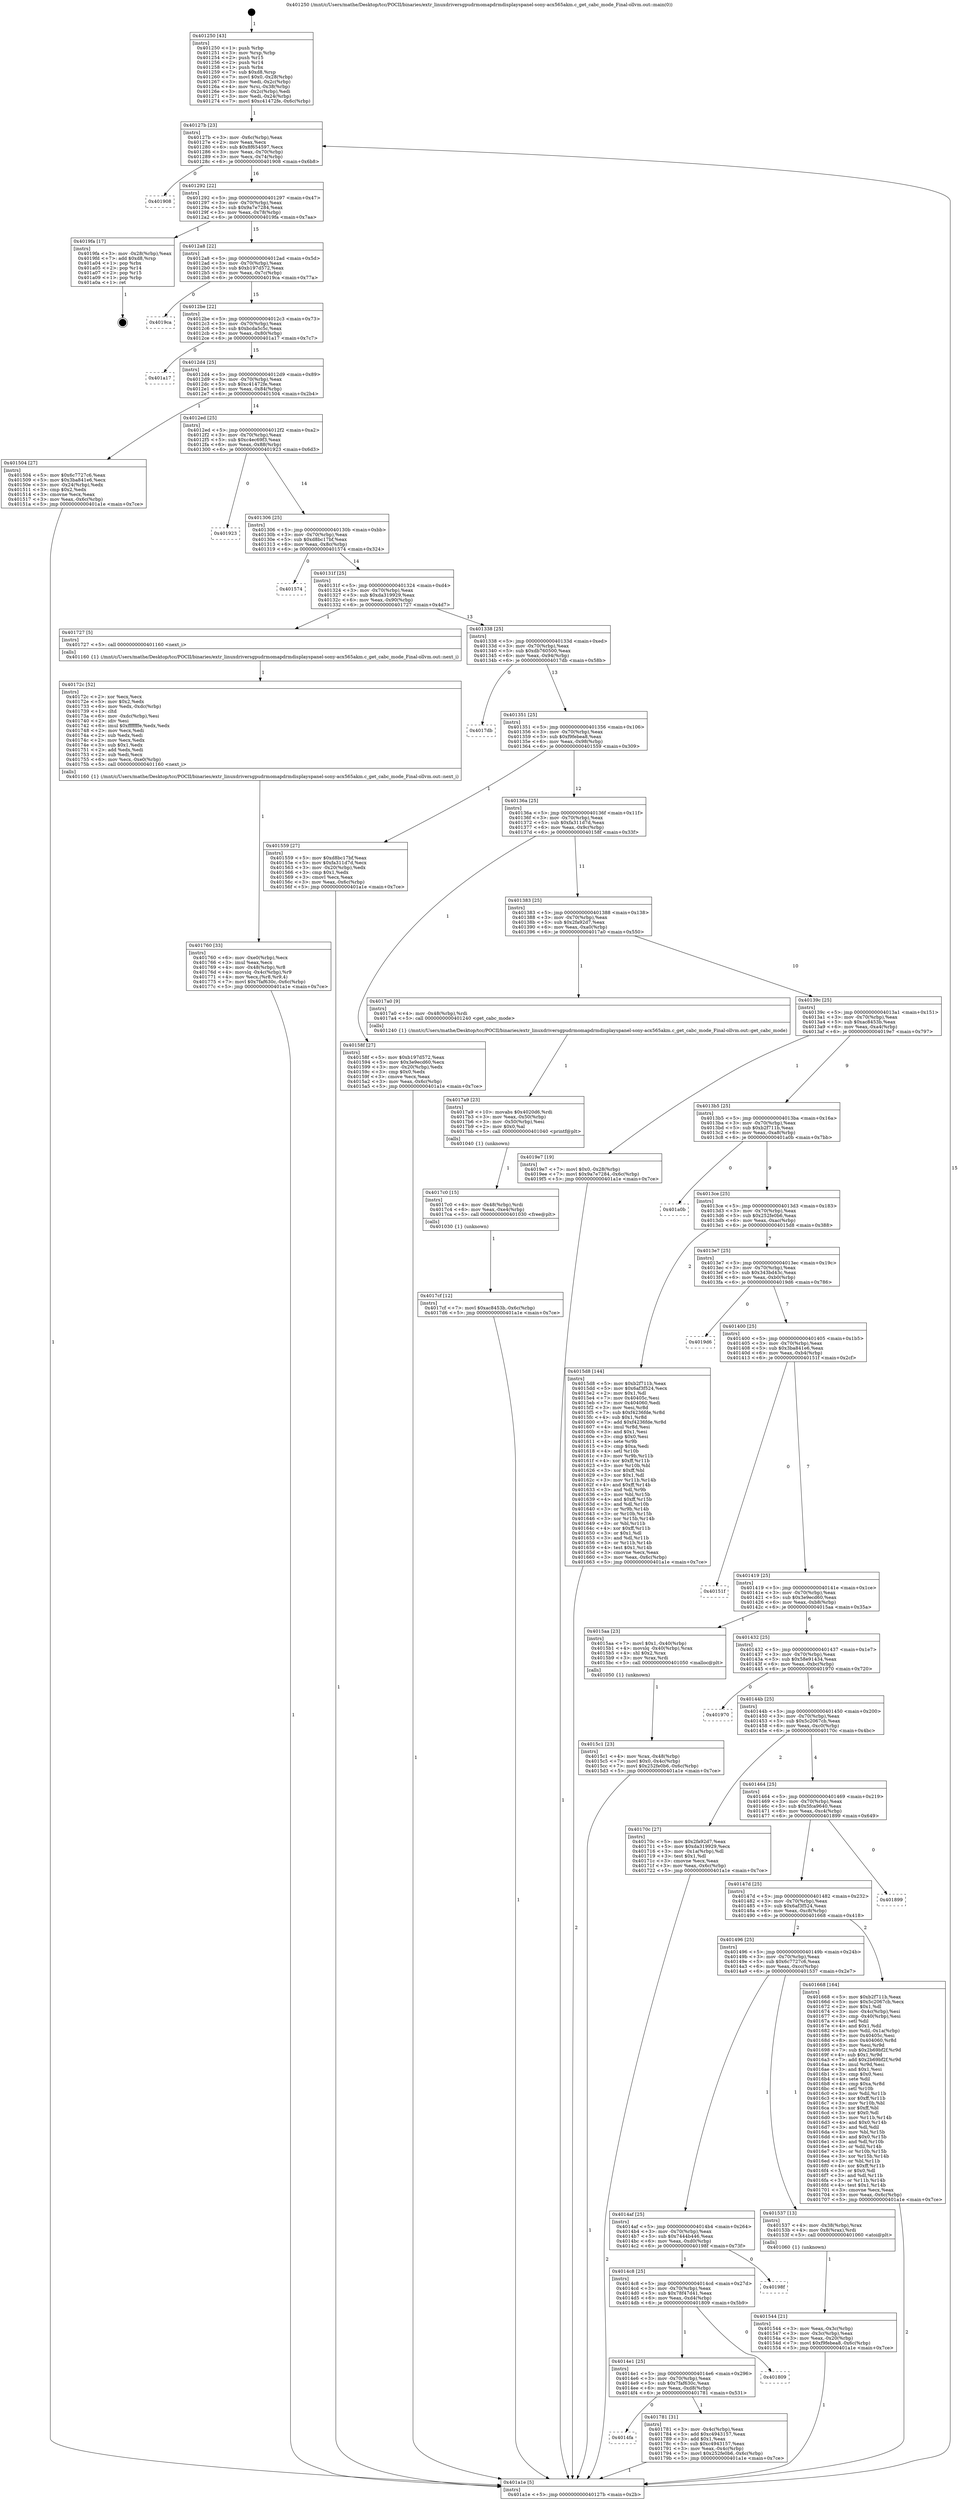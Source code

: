 digraph "0x401250" {
  label = "0x401250 (/mnt/c/Users/mathe/Desktop/tcc/POCII/binaries/extr_linuxdriversgpudrmomapdrmdisplayspanel-sony-acx565akm.c_get_cabc_mode_Final-ollvm.out::main(0))"
  labelloc = "t"
  node[shape=record]

  Entry [label="",width=0.3,height=0.3,shape=circle,fillcolor=black,style=filled]
  "0x40127b" [label="{
     0x40127b [23]\l
     | [instrs]\l
     &nbsp;&nbsp;0x40127b \<+3\>: mov -0x6c(%rbp),%eax\l
     &nbsp;&nbsp;0x40127e \<+2\>: mov %eax,%ecx\l
     &nbsp;&nbsp;0x401280 \<+6\>: sub $0x8f654597,%ecx\l
     &nbsp;&nbsp;0x401286 \<+3\>: mov %eax,-0x70(%rbp)\l
     &nbsp;&nbsp;0x401289 \<+3\>: mov %ecx,-0x74(%rbp)\l
     &nbsp;&nbsp;0x40128c \<+6\>: je 0000000000401908 \<main+0x6b8\>\l
  }"]
  "0x401908" [label="{
     0x401908\l
  }", style=dashed]
  "0x401292" [label="{
     0x401292 [22]\l
     | [instrs]\l
     &nbsp;&nbsp;0x401292 \<+5\>: jmp 0000000000401297 \<main+0x47\>\l
     &nbsp;&nbsp;0x401297 \<+3\>: mov -0x70(%rbp),%eax\l
     &nbsp;&nbsp;0x40129a \<+5\>: sub $0x9a7e7284,%eax\l
     &nbsp;&nbsp;0x40129f \<+3\>: mov %eax,-0x78(%rbp)\l
     &nbsp;&nbsp;0x4012a2 \<+6\>: je 00000000004019fa \<main+0x7aa\>\l
  }"]
  Exit [label="",width=0.3,height=0.3,shape=circle,fillcolor=black,style=filled,peripheries=2]
  "0x4019fa" [label="{
     0x4019fa [17]\l
     | [instrs]\l
     &nbsp;&nbsp;0x4019fa \<+3\>: mov -0x28(%rbp),%eax\l
     &nbsp;&nbsp;0x4019fd \<+7\>: add $0xd8,%rsp\l
     &nbsp;&nbsp;0x401a04 \<+1\>: pop %rbx\l
     &nbsp;&nbsp;0x401a05 \<+2\>: pop %r14\l
     &nbsp;&nbsp;0x401a07 \<+2\>: pop %r15\l
     &nbsp;&nbsp;0x401a09 \<+1\>: pop %rbp\l
     &nbsp;&nbsp;0x401a0a \<+1\>: ret\l
  }"]
  "0x4012a8" [label="{
     0x4012a8 [22]\l
     | [instrs]\l
     &nbsp;&nbsp;0x4012a8 \<+5\>: jmp 00000000004012ad \<main+0x5d\>\l
     &nbsp;&nbsp;0x4012ad \<+3\>: mov -0x70(%rbp),%eax\l
     &nbsp;&nbsp;0x4012b0 \<+5\>: sub $0xb197d572,%eax\l
     &nbsp;&nbsp;0x4012b5 \<+3\>: mov %eax,-0x7c(%rbp)\l
     &nbsp;&nbsp;0x4012b8 \<+6\>: je 00000000004019ca \<main+0x77a\>\l
  }"]
  "0x4017cf" [label="{
     0x4017cf [12]\l
     | [instrs]\l
     &nbsp;&nbsp;0x4017cf \<+7\>: movl $0xac8453b,-0x6c(%rbp)\l
     &nbsp;&nbsp;0x4017d6 \<+5\>: jmp 0000000000401a1e \<main+0x7ce\>\l
  }"]
  "0x4019ca" [label="{
     0x4019ca\l
  }", style=dashed]
  "0x4012be" [label="{
     0x4012be [22]\l
     | [instrs]\l
     &nbsp;&nbsp;0x4012be \<+5\>: jmp 00000000004012c3 \<main+0x73\>\l
     &nbsp;&nbsp;0x4012c3 \<+3\>: mov -0x70(%rbp),%eax\l
     &nbsp;&nbsp;0x4012c6 \<+5\>: sub $0xbcda5c5c,%eax\l
     &nbsp;&nbsp;0x4012cb \<+3\>: mov %eax,-0x80(%rbp)\l
     &nbsp;&nbsp;0x4012ce \<+6\>: je 0000000000401a17 \<main+0x7c7\>\l
  }"]
  "0x4017c0" [label="{
     0x4017c0 [15]\l
     | [instrs]\l
     &nbsp;&nbsp;0x4017c0 \<+4\>: mov -0x48(%rbp),%rdi\l
     &nbsp;&nbsp;0x4017c4 \<+6\>: mov %eax,-0xe4(%rbp)\l
     &nbsp;&nbsp;0x4017ca \<+5\>: call 0000000000401030 \<free@plt\>\l
     | [calls]\l
     &nbsp;&nbsp;0x401030 \{1\} (unknown)\l
  }"]
  "0x401a17" [label="{
     0x401a17\l
  }", style=dashed]
  "0x4012d4" [label="{
     0x4012d4 [25]\l
     | [instrs]\l
     &nbsp;&nbsp;0x4012d4 \<+5\>: jmp 00000000004012d9 \<main+0x89\>\l
     &nbsp;&nbsp;0x4012d9 \<+3\>: mov -0x70(%rbp),%eax\l
     &nbsp;&nbsp;0x4012dc \<+5\>: sub $0xc41472fe,%eax\l
     &nbsp;&nbsp;0x4012e1 \<+6\>: mov %eax,-0x84(%rbp)\l
     &nbsp;&nbsp;0x4012e7 \<+6\>: je 0000000000401504 \<main+0x2b4\>\l
  }"]
  "0x4017a9" [label="{
     0x4017a9 [23]\l
     | [instrs]\l
     &nbsp;&nbsp;0x4017a9 \<+10\>: movabs $0x4020d6,%rdi\l
     &nbsp;&nbsp;0x4017b3 \<+3\>: mov %eax,-0x50(%rbp)\l
     &nbsp;&nbsp;0x4017b6 \<+3\>: mov -0x50(%rbp),%esi\l
     &nbsp;&nbsp;0x4017b9 \<+2\>: mov $0x0,%al\l
     &nbsp;&nbsp;0x4017bb \<+5\>: call 0000000000401040 \<printf@plt\>\l
     | [calls]\l
     &nbsp;&nbsp;0x401040 \{1\} (unknown)\l
  }"]
  "0x401504" [label="{
     0x401504 [27]\l
     | [instrs]\l
     &nbsp;&nbsp;0x401504 \<+5\>: mov $0x6c7727c6,%eax\l
     &nbsp;&nbsp;0x401509 \<+5\>: mov $0x3ba841e6,%ecx\l
     &nbsp;&nbsp;0x40150e \<+3\>: mov -0x24(%rbp),%edx\l
     &nbsp;&nbsp;0x401511 \<+3\>: cmp $0x2,%edx\l
     &nbsp;&nbsp;0x401514 \<+3\>: cmovne %ecx,%eax\l
     &nbsp;&nbsp;0x401517 \<+3\>: mov %eax,-0x6c(%rbp)\l
     &nbsp;&nbsp;0x40151a \<+5\>: jmp 0000000000401a1e \<main+0x7ce\>\l
  }"]
  "0x4012ed" [label="{
     0x4012ed [25]\l
     | [instrs]\l
     &nbsp;&nbsp;0x4012ed \<+5\>: jmp 00000000004012f2 \<main+0xa2\>\l
     &nbsp;&nbsp;0x4012f2 \<+3\>: mov -0x70(%rbp),%eax\l
     &nbsp;&nbsp;0x4012f5 \<+5\>: sub $0xc4ec69f3,%eax\l
     &nbsp;&nbsp;0x4012fa \<+6\>: mov %eax,-0x88(%rbp)\l
     &nbsp;&nbsp;0x401300 \<+6\>: je 0000000000401923 \<main+0x6d3\>\l
  }"]
  "0x401a1e" [label="{
     0x401a1e [5]\l
     | [instrs]\l
     &nbsp;&nbsp;0x401a1e \<+5\>: jmp 000000000040127b \<main+0x2b\>\l
  }"]
  "0x401250" [label="{
     0x401250 [43]\l
     | [instrs]\l
     &nbsp;&nbsp;0x401250 \<+1\>: push %rbp\l
     &nbsp;&nbsp;0x401251 \<+3\>: mov %rsp,%rbp\l
     &nbsp;&nbsp;0x401254 \<+2\>: push %r15\l
     &nbsp;&nbsp;0x401256 \<+2\>: push %r14\l
     &nbsp;&nbsp;0x401258 \<+1\>: push %rbx\l
     &nbsp;&nbsp;0x401259 \<+7\>: sub $0xd8,%rsp\l
     &nbsp;&nbsp;0x401260 \<+7\>: movl $0x0,-0x28(%rbp)\l
     &nbsp;&nbsp;0x401267 \<+3\>: mov %edi,-0x2c(%rbp)\l
     &nbsp;&nbsp;0x40126a \<+4\>: mov %rsi,-0x38(%rbp)\l
     &nbsp;&nbsp;0x40126e \<+3\>: mov -0x2c(%rbp),%edi\l
     &nbsp;&nbsp;0x401271 \<+3\>: mov %edi,-0x24(%rbp)\l
     &nbsp;&nbsp;0x401274 \<+7\>: movl $0xc41472fe,-0x6c(%rbp)\l
  }"]
  "0x4014fa" [label="{
     0x4014fa\l
  }", style=dashed]
  "0x401923" [label="{
     0x401923\l
  }", style=dashed]
  "0x401306" [label="{
     0x401306 [25]\l
     | [instrs]\l
     &nbsp;&nbsp;0x401306 \<+5\>: jmp 000000000040130b \<main+0xbb\>\l
     &nbsp;&nbsp;0x40130b \<+3\>: mov -0x70(%rbp),%eax\l
     &nbsp;&nbsp;0x40130e \<+5\>: sub $0xd8bc17bf,%eax\l
     &nbsp;&nbsp;0x401313 \<+6\>: mov %eax,-0x8c(%rbp)\l
     &nbsp;&nbsp;0x401319 \<+6\>: je 0000000000401574 \<main+0x324\>\l
  }"]
  "0x401781" [label="{
     0x401781 [31]\l
     | [instrs]\l
     &nbsp;&nbsp;0x401781 \<+3\>: mov -0x4c(%rbp),%eax\l
     &nbsp;&nbsp;0x401784 \<+5\>: add $0xc4943157,%eax\l
     &nbsp;&nbsp;0x401789 \<+3\>: add $0x1,%eax\l
     &nbsp;&nbsp;0x40178c \<+5\>: sub $0xc4943157,%eax\l
     &nbsp;&nbsp;0x401791 \<+3\>: mov %eax,-0x4c(%rbp)\l
     &nbsp;&nbsp;0x401794 \<+7\>: movl $0x252fe0b6,-0x6c(%rbp)\l
     &nbsp;&nbsp;0x40179b \<+5\>: jmp 0000000000401a1e \<main+0x7ce\>\l
  }"]
  "0x401574" [label="{
     0x401574\l
  }", style=dashed]
  "0x40131f" [label="{
     0x40131f [25]\l
     | [instrs]\l
     &nbsp;&nbsp;0x40131f \<+5\>: jmp 0000000000401324 \<main+0xd4\>\l
     &nbsp;&nbsp;0x401324 \<+3\>: mov -0x70(%rbp),%eax\l
     &nbsp;&nbsp;0x401327 \<+5\>: sub $0xda319929,%eax\l
     &nbsp;&nbsp;0x40132c \<+6\>: mov %eax,-0x90(%rbp)\l
     &nbsp;&nbsp;0x401332 \<+6\>: je 0000000000401727 \<main+0x4d7\>\l
  }"]
  "0x4014e1" [label="{
     0x4014e1 [25]\l
     | [instrs]\l
     &nbsp;&nbsp;0x4014e1 \<+5\>: jmp 00000000004014e6 \<main+0x296\>\l
     &nbsp;&nbsp;0x4014e6 \<+3\>: mov -0x70(%rbp),%eax\l
     &nbsp;&nbsp;0x4014e9 \<+5\>: sub $0x7faf630c,%eax\l
     &nbsp;&nbsp;0x4014ee \<+6\>: mov %eax,-0xd8(%rbp)\l
     &nbsp;&nbsp;0x4014f4 \<+6\>: je 0000000000401781 \<main+0x531\>\l
  }"]
  "0x401727" [label="{
     0x401727 [5]\l
     | [instrs]\l
     &nbsp;&nbsp;0x401727 \<+5\>: call 0000000000401160 \<next_i\>\l
     | [calls]\l
     &nbsp;&nbsp;0x401160 \{1\} (/mnt/c/Users/mathe/Desktop/tcc/POCII/binaries/extr_linuxdriversgpudrmomapdrmdisplayspanel-sony-acx565akm.c_get_cabc_mode_Final-ollvm.out::next_i)\l
  }"]
  "0x401338" [label="{
     0x401338 [25]\l
     | [instrs]\l
     &nbsp;&nbsp;0x401338 \<+5\>: jmp 000000000040133d \<main+0xed\>\l
     &nbsp;&nbsp;0x40133d \<+3\>: mov -0x70(%rbp),%eax\l
     &nbsp;&nbsp;0x401340 \<+5\>: sub $0xdb760500,%eax\l
     &nbsp;&nbsp;0x401345 \<+6\>: mov %eax,-0x94(%rbp)\l
     &nbsp;&nbsp;0x40134b \<+6\>: je 00000000004017db \<main+0x58b\>\l
  }"]
  "0x401809" [label="{
     0x401809\l
  }", style=dashed]
  "0x4017db" [label="{
     0x4017db\l
  }", style=dashed]
  "0x401351" [label="{
     0x401351 [25]\l
     | [instrs]\l
     &nbsp;&nbsp;0x401351 \<+5\>: jmp 0000000000401356 \<main+0x106\>\l
     &nbsp;&nbsp;0x401356 \<+3\>: mov -0x70(%rbp),%eax\l
     &nbsp;&nbsp;0x401359 \<+5\>: sub $0xf9febea8,%eax\l
     &nbsp;&nbsp;0x40135e \<+6\>: mov %eax,-0x98(%rbp)\l
     &nbsp;&nbsp;0x401364 \<+6\>: je 0000000000401559 \<main+0x309\>\l
  }"]
  "0x4014c8" [label="{
     0x4014c8 [25]\l
     | [instrs]\l
     &nbsp;&nbsp;0x4014c8 \<+5\>: jmp 00000000004014cd \<main+0x27d\>\l
     &nbsp;&nbsp;0x4014cd \<+3\>: mov -0x70(%rbp),%eax\l
     &nbsp;&nbsp;0x4014d0 \<+5\>: sub $0x78f47d41,%eax\l
     &nbsp;&nbsp;0x4014d5 \<+6\>: mov %eax,-0xd4(%rbp)\l
     &nbsp;&nbsp;0x4014db \<+6\>: je 0000000000401809 \<main+0x5b9\>\l
  }"]
  "0x401559" [label="{
     0x401559 [27]\l
     | [instrs]\l
     &nbsp;&nbsp;0x401559 \<+5\>: mov $0xd8bc17bf,%eax\l
     &nbsp;&nbsp;0x40155e \<+5\>: mov $0xfa311d7d,%ecx\l
     &nbsp;&nbsp;0x401563 \<+3\>: mov -0x20(%rbp),%edx\l
     &nbsp;&nbsp;0x401566 \<+3\>: cmp $0x1,%edx\l
     &nbsp;&nbsp;0x401569 \<+3\>: cmovl %ecx,%eax\l
     &nbsp;&nbsp;0x40156c \<+3\>: mov %eax,-0x6c(%rbp)\l
     &nbsp;&nbsp;0x40156f \<+5\>: jmp 0000000000401a1e \<main+0x7ce\>\l
  }"]
  "0x40136a" [label="{
     0x40136a [25]\l
     | [instrs]\l
     &nbsp;&nbsp;0x40136a \<+5\>: jmp 000000000040136f \<main+0x11f\>\l
     &nbsp;&nbsp;0x40136f \<+3\>: mov -0x70(%rbp),%eax\l
     &nbsp;&nbsp;0x401372 \<+5\>: sub $0xfa311d7d,%eax\l
     &nbsp;&nbsp;0x401377 \<+6\>: mov %eax,-0x9c(%rbp)\l
     &nbsp;&nbsp;0x40137d \<+6\>: je 000000000040158f \<main+0x33f\>\l
  }"]
  "0x40198f" [label="{
     0x40198f\l
  }", style=dashed]
  "0x40158f" [label="{
     0x40158f [27]\l
     | [instrs]\l
     &nbsp;&nbsp;0x40158f \<+5\>: mov $0xb197d572,%eax\l
     &nbsp;&nbsp;0x401594 \<+5\>: mov $0x3e9ecd60,%ecx\l
     &nbsp;&nbsp;0x401599 \<+3\>: mov -0x20(%rbp),%edx\l
     &nbsp;&nbsp;0x40159c \<+3\>: cmp $0x0,%edx\l
     &nbsp;&nbsp;0x40159f \<+3\>: cmove %ecx,%eax\l
     &nbsp;&nbsp;0x4015a2 \<+3\>: mov %eax,-0x6c(%rbp)\l
     &nbsp;&nbsp;0x4015a5 \<+5\>: jmp 0000000000401a1e \<main+0x7ce\>\l
  }"]
  "0x401383" [label="{
     0x401383 [25]\l
     | [instrs]\l
     &nbsp;&nbsp;0x401383 \<+5\>: jmp 0000000000401388 \<main+0x138\>\l
     &nbsp;&nbsp;0x401388 \<+3\>: mov -0x70(%rbp),%eax\l
     &nbsp;&nbsp;0x40138b \<+5\>: sub $0x2fa92d7,%eax\l
     &nbsp;&nbsp;0x401390 \<+6\>: mov %eax,-0xa0(%rbp)\l
     &nbsp;&nbsp;0x401396 \<+6\>: je 00000000004017a0 \<main+0x550\>\l
  }"]
  "0x401760" [label="{
     0x401760 [33]\l
     | [instrs]\l
     &nbsp;&nbsp;0x401760 \<+6\>: mov -0xe0(%rbp),%ecx\l
     &nbsp;&nbsp;0x401766 \<+3\>: imul %eax,%ecx\l
     &nbsp;&nbsp;0x401769 \<+4\>: mov -0x48(%rbp),%r8\l
     &nbsp;&nbsp;0x40176d \<+4\>: movslq -0x4c(%rbp),%r9\l
     &nbsp;&nbsp;0x401771 \<+4\>: mov %ecx,(%r8,%r9,4)\l
     &nbsp;&nbsp;0x401775 \<+7\>: movl $0x7faf630c,-0x6c(%rbp)\l
     &nbsp;&nbsp;0x40177c \<+5\>: jmp 0000000000401a1e \<main+0x7ce\>\l
  }"]
  "0x4017a0" [label="{
     0x4017a0 [9]\l
     | [instrs]\l
     &nbsp;&nbsp;0x4017a0 \<+4\>: mov -0x48(%rbp),%rdi\l
     &nbsp;&nbsp;0x4017a4 \<+5\>: call 0000000000401240 \<get_cabc_mode\>\l
     | [calls]\l
     &nbsp;&nbsp;0x401240 \{1\} (/mnt/c/Users/mathe/Desktop/tcc/POCII/binaries/extr_linuxdriversgpudrmomapdrmdisplayspanel-sony-acx565akm.c_get_cabc_mode_Final-ollvm.out::get_cabc_mode)\l
  }"]
  "0x40139c" [label="{
     0x40139c [25]\l
     | [instrs]\l
     &nbsp;&nbsp;0x40139c \<+5\>: jmp 00000000004013a1 \<main+0x151\>\l
     &nbsp;&nbsp;0x4013a1 \<+3\>: mov -0x70(%rbp),%eax\l
     &nbsp;&nbsp;0x4013a4 \<+5\>: sub $0xac8453b,%eax\l
     &nbsp;&nbsp;0x4013a9 \<+6\>: mov %eax,-0xa4(%rbp)\l
     &nbsp;&nbsp;0x4013af \<+6\>: je 00000000004019e7 \<main+0x797\>\l
  }"]
  "0x40172c" [label="{
     0x40172c [52]\l
     | [instrs]\l
     &nbsp;&nbsp;0x40172c \<+2\>: xor %ecx,%ecx\l
     &nbsp;&nbsp;0x40172e \<+5\>: mov $0x2,%edx\l
     &nbsp;&nbsp;0x401733 \<+6\>: mov %edx,-0xdc(%rbp)\l
     &nbsp;&nbsp;0x401739 \<+1\>: cltd\l
     &nbsp;&nbsp;0x40173a \<+6\>: mov -0xdc(%rbp),%esi\l
     &nbsp;&nbsp;0x401740 \<+2\>: idiv %esi\l
     &nbsp;&nbsp;0x401742 \<+6\>: imul $0xfffffffe,%edx,%edx\l
     &nbsp;&nbsp;0x401748 \<+2\>: mov %ecx,%edi\l
     &nbsp;&nbsp;0x40174a \<+2\>: sub %edx,%edi\l
     &nbsp;&nbsp;0x40174c \<+2\>: mov %ecx,%edx\l
     &nbsp;&nbsp;0x40174e \<+3\>: sub $0x1,%edx\l
     &nbsp;&nbsp;0x401751 \<+2\>: add %edx,%edi\l
     &nbsp;&nbsp;0x401753 \<+2\>: sub %edi,%ecx\l
     &nbsp;&nbsp;0x401755 \<+6\>: mov %ecx,-0xe0(%rbp)\l
     &nbsp;&nbsp;0x40175b \<+5\>: call 0000000000401160 \<next_i\>\l
     | [calls]\l
     &nbsp;&nbsp;0x401160 \{1\} (/mnt/c/Users/mathe/Desktop/tcc/POCII/binaries/extr_linuxdriversgpudrmomapdrmdisplayspanel-sony-acx565akm.c_get_cabc_mode_Final-ollvm.out::next_i)\l
  }"]
  "0x4019e7" [label="{
     0x4019e7 [19]\l
     | [instrs]\l
     &nbsp;&nbsp;0x4019e7 \<+7\>: movl $0x0,-0x28(%rbp)\l
     &nbsp;&nbsp;0x4019ee \<+7\>: movl $0x9a7e7284,-0x6c(%rbp)\l
     &nbsp;&nbsp;0x4019f5 \<+5\>: jmp 0000000000401a1e \<main+0x7ce\>\l
  }"]
  "0x4013b5" [label="{
     0x4013b5 [25]\l
     | [instrs]\l
     &nbsp;&nbsp;0x4013b5 \<+5\>: jmp 00000000004013ba \<main+0x16a\>\l
     &nbsp;&nbsp;0x4013ba \<+3\>: mov -0x70(%rbp),%eax\l
     &nbsp;&nbsp;0x4013bd \<+5\>: sub $0xb2f711b,%eax\l
     &nbsp;&nbsp;0x4013c2 \<+6\>: mov %eax,-0xa8(%rbp)\l
     &nbsp;&nbsp;0x4013c8 \<+6\>: je 0000000000401a0b \<main+0x7bb\>\l
  }"]
  "0x4015c1" [label="{
     0x4015c1 [23]\l
     | [instrs]\l
     &nbsp;&nbsp;0x4015c1 \<+4\>: mov %rax,-0x48(%rbp)\l
     &nbsp;&nbsp;0x4015c5 \<+7\>: movl $0x0,-0x4c(%rbp)\l
     &nbsp;&nbsp;0x4015cc \<+7\>: movl $0x252fe0b6,-0x6c(%rbp)\l
     &nbsp;&nbsp;0x4015d3 \<+5\>: jmp 0000000000401a1e \<main+0x7ce\>\l
  }"]
  "0x401a0b" [label="{
     0x401a0b\l
  }", style=dashed]
  "0x4013ce" [label="{
     0x4013ce [25]\l
     | [instrs]\l
     &nbsp;&nbsp;0x4013ce \<+5\>: jmp 00000000004013d3 \<main+0x183\>\l
     &nbsp;&nbsp;0x4013d3 \<+3\>: mov -0x70(%rbp),%eax\l
     &nbsp;&nbsp;0x4013d6 \<+5\>: sub $0x252fe0b6,%eax\l
     &nbsp;&nbsp;0x4013db \<+6\>: mov %eax,-0xac(%rbp)\l
     &nbsp;&nbsp;0x4013e1 \<+6\>: je 00000000004015d8 \<main+0x388\>\l
  }"]
  "0x401544" [label="{
     0x401544 [21]\l
     | [instrs]\l
     &nbsp;&nbsp;0x401544 \<+3\>: mov %eax,-0x3c(%rbp)\l
     &nbsp;&nbsp;0x401547 \<+3\>: mov -0x3c(%rbp),%eax\l
     &nbsp;&nbsp;0x40154a \<+3\>: mov %eax,-0x20(%rbp)\l
     &nbsp;&nbsp;0x40154d \<+7\>: movl $0xf9febea8,-0x6c(%rbp)\l
     &nbsp;&nbsp;0x401554 \<+5\>: jmp 0000000000401a1e \<main+0x7ce\>\l
  }"]
  "0x4015d8" [label="{
     0x4015d8 [144]\l
     | [instrs]\l
     &nbsp;&nbsp;0x4015d8 \<+5\>: mov $0xb2f711b,%eax\l
     &nbsp;&nbsp;0x4015dd \<+5\>: mov $0x6af3f524,%ecx\l
     &nbsp;&nbsp;0x4015e2 \<+2\>: mov $0x1,%dl\l
     &nbsp;&nbsp;0x4015e4 \<+7\>: mov 0x40405c,%esi\l
     &nbsp;&nbsp;0x4015eb \<+7\>: mov 0x404060,%edi\l
     &nbsp;&nbsp;0x4015f2 \<+3\>: mov %esi,%r8d\l
     &nbsp;&nbsp;0x4015f5 \<+7\>: sub $0xf4236fde,%r8d\l
     &nbsp;&nbsp;0x4015fc \<+4\>: sub $0x1,%r8d\l
     &nbsp;&nbsp;0x401600 \<+7\>: add $0xf4236fde,%r8d\l
     &nbsp;&nbsp;0x401607 \<+4\>: imul %r8d,%esi\l
     &nbsp;&nbsp;0x40160b \<+3\>: and $0x1,%esi\l
     &nbsp;&nbsp;0x40160e \<+3\>: cmp $0x0,%esi\l
     &nbsp;&nbsp;0x401611 \<+4\>: sete %r9b\l
     &nbsp;&nbsp;0x401615 \<+3\>: cmp $0xa,%edi\l
     &nbsp;&nbsp;0x401618 \<+4\>: setl %r10b\l
     &nbsp;&nbsp;0x40161c \<+3\>: mov %r9b,%r11b\l
     &nbsp;&nbsp;0x40161f \<+4\>: xor $0xff,%r11b\l
     &nbsp;&nbsp;0x401623 \<+3\>: mov %r10b,%bl\l
     &nbsp;&nbsp;0x401626 \<+3\>: xor $0xff,%bl\l
     &nbsp;&nbsp;0x401629 \<+3\>: xor $0x1,%dl\l
     &nbsp;&nbsp;0x40162c \<+3\>: mov %r11b,%r14b\l
     &nbsp;&nbsp;0x40162f \<+4\>: and $0xff,%r14b\l
     &nbsp;&nbsp;0x401633 \<+3\>: and %dl,%r9b\l
     &nbsp;&nbsp;0x401636 \<+3\>: mov %bl,%r15b\l
     &nbsp;&nbsp;0x401639 \<+4\>: and $0xff,%r15b\l
     &nbsp;&nbsp;0x40163d \<+3\>: and %dl,%r10b\l
     &nbsp;&nbsp;0x401640 \<+3\>: or %r9b,%r14b\l
     &nbsp;&nbsp;0x401643 \<+3\>: or %r10b,%r15b\l
     &nbsp;&nbsp;0x401646 \<+3\>: xor %r15b,%r14b\l
     &nbsp;&nbsp;0x401649 \<+3\>: or %bl,%r11b\l
     &nbsp;&nbsp;0x40164c \<+4\>: xor $0xff,%r11b\l
     &nbsp;&nbsp;0x401650 \<+3\>: or $0x1,%dl\l
     &nbsp;&nbsp;0x401653 \<+3\>: and %dl,%r11b\l
     &nbsp;&nbsp;0x401656 \<+3\>: or %r11b,%r14b\l
     &nbsp;&nbsp;0x401659 \<+4\>: test $0x1,%r14b\l
     &nbsp;&nbsp;0x40165d \<+3\>: cmovne %ecx,%eax\l
     &nbsp;&nbsp;0x401660 \<+3\>: mov %eax,-0x6c(%rbp)\l
     &nbsp;&nbsp;0x401663 \<+5\>: jmp 0000000000401a1e \<main+0x7ce\>\l
  }"]
  "0x4013e7" [label="{
     0x4013e7 [25]\l
     | [instrs]\l
     &nbsp;&nbsp;0x4013e7 \<+5\>: jmp 00000000004013ec \<main+0x19c\>\l
     &nbsp;&nbsp;0x4013ec \<+3\>: mov -0x70(%rbp),%eax\l
     &nbsp;&nbsp;0x4013ef \<+5\>: sub $0x343bd43c,%eax\l
     &nbsp;&nbsp;0x4013f4 \<+6\>: mov %eax,-0xb0(%rbp)\l
     &nbsp;&nbsp;0x4013fa \<+6\>: je 00000000004019d6 \<main+0x786\>\l
  }"]
  "0x4014af" [label="{
     0x4014af [25]\l
     | [instrs]\l
     &nbsp;&nbsp;0x4014af \<+5\>: jmp 00000000004014b4 \<main+0x264\>\l
     &nbsp;&nbsp;0x4014b4 \<+3\>: mov -0x70(%rbp),%eax\l
     &nbsp;&nbsp;0x4014b7 \<+5\>: sub $0x7444b446,%eax\l
     &nbsp;&nbsp;0x4014bc \<+6\>: mov %eax,-0xd0(%rbp)\l
     &nbsp;&nbsp;0x4014c2 \<+6\>: je 000000000040198f \<main+0x73f\>\l
  }"]
  "0x4019d6" [label="{
     0x4019d6\l
  }", style=dashed]
  "0x401400" [label="{
     0x401400 [25]\l
     | [instrs]\l
     &nbsp;&nbsp;0x401400 \<+5\>: jmp 0000000000401405 \<main+0x1b5\>\l
     &nbsp;&nbsp;0x401405 \<+3\>: mov -0x70(%rbp),%eax\l
     &nbsp;&nbsp;0x401408 \<+5\>: sub $0x3ba841e6,%eax\l
     &nbsp;&nbsp;0x40140d \<+6\>: mov %eax,-0xb4(%rbp)\l
     &nbsp;&nbsp;0x401413 \<+6\>: je 000000000040151f \<main+0x2cf\>\l
  }"]
  "0x401537" [label="{
     0x401537 [13]\l
     | [instrs]\l
     &nbsp;&nbsp;0x401537 \<+4\>: mov -0x38(%rbp),%rax\l
     &nbsp;&nbsp;0x40153b \<+4\>: mov 0x8(%rax),%rdi\l
     &nbsp;&nbsp;0x40153f \<+5\>: call 0000000000401060 \<atoi@plt\>\l
     | [calls]\l
     &nbsp;&nbsp;0x401060 \{1\} (unknown)\l
  }"]
  "0x40151f" [label="{
     0x40151f\l
  }", style=dashed]
  "0x401419" [label="{
     0x401419 [25]\l
     | [instrs]\l
     &nbsp;&nbsp;0x401419 \<+5\>: jmp 000000000040141e \<main+0x1ce\>\l
     &nbsp;&nbsp;0x40141e \<+3\>: mov -0x70(%rbp),%eax\l
     &nbsp;&nbsp;0x401421 \<+5\>: sub $0x3e9ecd60,%eax\l
     &nbsp;&nbsp;0x401426 \<+6\>: mov %eax,-0xb8(%rbp)\l
     &nbsp;&nbsp;0x40142c \<+6\>: je 00000000004015aa \<main+0x35a\>\l
  }"]
  "0x401496" [label="{
     0x401496 [25]\l
     | [instrs]\l
     &nbsp;&nbsp;0x401496 \<+5\>: jmp 000000000040149b \<main+0x24b\>\l
     &nbsp;&nbsp;0x40149b \<+3\>: mov -0x70(%rbp),%eax\l
     &nbsp;&nbsp;0x40149e \<+5\>: sub $0x6c7727c6,%eax\l
     &nbsp;&nbsp;0x4014a3 \<+6\>: mov %eax,-0xcc(%rbp)\l
     &nbsp;&nbsp;0x4014a9 \<+6\>: je 0000000000401537 \<main+0x2e7\>\l
  }"]
  "0x4015aa" [label="{
     0x4015aa [23]\l
     | [instrs]\l
     &nbsp;&nbsp;0x4015aa \<+7\>: movl $0x1,-0x40(%rbp)\l
     &nbsp;&nbsp;0x4015b1 \<+4\>: movslq -0x40(%rbp),%rax\l
     &nbsp;&nbsp;0x4015b5 \<+4\>: shl $0x2,%rax\l
     &nbsp;&nbsp;0x4015b9 \<+3\>: mov %rax,%rdi\l
     &nbsp;&nbsp;0x4015bc \<+5\>: call 0000000000401050 \<malloc@plt\>\l
     | [calls]\l
     &nbsp;&nbsp;0x401050 \{1\} (unknown)\l
  }"]
  "0x401432" [label="{
     0x401432 [25]\l
     | [instrs]\l
     &nbsp;&nbsp;0x401432 \<+5\>: jmp 0000000000401437 \<main+0x1e7\>\l
     &nbsp;&nbsp;0x401437 \<+3\>: mov -0x70(%rbp),%eax\l
     &nbsp;&nbsp;0x40143a \<+5\>: sub $0x58e91434,%eax\l
     &nbsp;&nbsp;0x40143f \<+6\>: mov %eax,-0xbc(%rbp)\l
     &nbsp;&nbsp;0x401445 \<+6\>: je 0000000000401970 \<main+0x720\>\l
  }"]
  "0x401668" [label="{
     0x401668 [164]\l
     | [instrs]\l
     &nbsp;&nbsp;0x401668 \<+5\>: mov $0xb2f711b,%eax\l
     &nbsp;&nbsp;0x40166d \<+5\>: mov $0x5c2067cb,%ecx\l
     &nbsp;&nbsp;0x401672 \<+2\>: mov $0x1,%dl\l
     &nbsp;&nbsp;0x401674 \<+3\>: mov -0x4c(%rbp),%esi\l
     &nbsp;&nbsp;0x401677 \<+3\>: cmp -0x40(%rbp),%esi\l
     &nbsp;&nbsp;0x40167a \<+4\>: setl %dil\l
     &nbsp;&nbsp;0x40167e \<+4\>: and $0x1,%dil\l
     &nbsp;&nbsp;0x401682 \<+4\>: mov %dil,-0x1a(%rbp)\l
     &nbsp;&nbsp;0x401686 \<+7\>: mov 0x40405c,%esi\l
     &nbsp;&nbsp;0x40168d \<+8\>: mov 0x404060,%r8d\l
     &nbsp;&nbsp;0x401695 \<+3\>: mov %esi,%r9d\l
     &nbsp;&nbsp;0x401698 \<+7\>: sub $0x2b69bf2f,%r9d\l
     &nbsp;&nbsp;0x40169f \<+4\>: sub $0x1,%r9d\l
     &nbsp;&nbsp;0x4016a3 \<+7\>: add $0x2b69bf2f,%r9d\l
     &nbsp;&nbsp;0x4016aa \<+4\>: imul %r9d,%esi\l
     &nbsp;&nbsp;0x4016ae \<+3\>: and $0x1,%esi\l
     &nbsp;&nbsp;0x4016b1 \<+3\>: cmp $0x0,%esi\l
     &nbsp;&nbsp;0x4016b4 \<+4\>: sete %dil\l
     &nbsp;&nbsp;0x4016b8 \<+4\>: cmp $0xa,%r8d\l
     &nbsp;&nbsp;0x4016bc \<+4\>: setl %r10b\l
     &nbsp;&nbsp;0x4016c0 \<+3\>: mov %dil,%r11b\l
     &nbsp;&nbsp;0x4016c3 \<+4\>: xor $0xff,%r11b\l
     &nbsp;&nbsp;0x4016c7 \<+3\>: mov %r10b,%bl\l
     &nbsp;&nbsp;0x4016ca \<+3\>: xor $0xff,%bl\l
     &nbsp;&nbsp;0x4016cd \<+3\>: xor $0x0,%dl\l
     &nbsp;&nbsp;0x4016d0 \<+3\>: mov %r11b,%r14b\l
     &nbsp;&nbsp;0x4016d3 \<+4\>: and $0x0,%r14b\l
     &nbsp;&nbsp;0x4016d7 \<+3\>: and %dl,%dil\l
     &nbsp;&nbsp;0x4016da \<+3\>: mov %bl,%r15b\l
     &nbsp;&nbsp;0x4016dd \<+4\>: and $0x0,%r15b\l
     &nbsp;&nbsp;0x4016e1 \<+3\>: and %dl,%r10b\l
     &nbsp;&nbsp;0x4016e4 \<+3\>: or %dil,%r14b\l
     &nbsp;&nbsp;0x4016e7 \<+3\>: or %r10b,%r15b\l
     &nbsp;&nbsp;0x4016ea \<+3\>: xor %r15b,%r14b\l
     &nbsp;&nbsp;0x4016ed \<+3\>: or %bl,%r11b\l
     &nbsp;&nbsp;0x4016f0 \<+4\>: xor $0xff,%r11b\l
     &nbsp;&nbsp;0x4016f4 \<+3\>: or $0x0,%dl\l
     &nbsp;&nbsp;0x4016f7 \<+3\>: and %dl,%r11b\l
     &nbsp;&nbsp;0x4016fa \<+3\>: or %r11b,%r14b\l
     &nbsp;&nbsp;0x4016fd \<+4\>: test $0x1,%r14b\l
     &nbsp;&nbsp;0x401701 \<+3\>: cmovne %ecx,%eax\l
     &nbsp;&nbsp;0x401704 \<+3\>: mov %eax,-0x6c(%rbp)\l
     &nbsp;&nbsp;0x401707 \<+5\>: jmp 0000000000401a1e \<main+0x7ce\>\l
  }"]
  "0x401970" [label="{
     0x401970\l
  }", style=dashed]
  "0x40144b" [label="{
     0x40144b [25]\l
     | [instrs]\l
     &nbsp;&nbsp;0x40144b \<+5\>: jmp 0000000000401450 \<main+0x200\>\l
     &nbsp;&nbsp;0x401450 \<+3\>: mov -0x70(%rbp),%eax\l
     &nbsp;&nbsp;0x401453 \<+5\>: sub $0x5c2067cb,%eax\l
     &nbsp;&nbsp;0x401458 \<+6\>: mov %eax,-0xc0(%rbp)\l
     &nbsp;&nbsp;0x40145e \<+6\>: je 000000000040170c \<main+0x4bc\>\l
  }"]
  "0x40147d" [label="{
     0x40147d [25]\l
     | [instrs]\l
     &nbsp;&nbsp;0x40147d \<+5\>: jmp 0000000000401482 \<main+0x232\>\l
     &nbsp;&nbsp;0x401482 \<+3\>: mov -0x70(%rbp),%eax\l
     &nbsp;&nbsp;0x401485 \<+5\>: sub $0x6af3f524,%eax\l
     &nbsp;&nbsp;0x40148a \<+6\>: mov %eax,-0xc8(%rbp)\l
     &nbsp;&nbsp;0x401490 \<+6\>: je 0000000000401668 \<main+0x418\>\l
  }"]
  "0x40170c" [label="{
     0x40170c [27]\l
     | [instrs]\l
     &nbsp;&nbsp;0x40170c \<+5\>: mov $0x2fa92d7,%eax\l
     &nbsp;&nbsp;0x401711 \<+5\>: mov $0xda319929,%ecx\l
     &nbsp;&nbsp;0x401716 \<+3\>: mov -0x1a(%rbp),%dl\l
     &nbsp;&nbsp;0x401719 \<+3\>: test $0x1,%dl\l
     &nbsp;&nbsp;0x40171c \<+3\>: cmovne %ecx,%eax\l
     &nbsp;&nbsp;0x40171f \<+3\>: mov %eax,-0x6c(%rbp)\l
     &nbsp;&nbsp;0x401722 \<+5\>: jmp 0000000000401a1e \<main+0x7ce\>\l
  }"]
  "0x401464" [label="{
     0x401464 [25]\l
     | [instrs]\l
     &nbsp;&nbsp;0x401464 \<+5\>: jmp 0000000000401469 \<main+0x219\>\l
     &nbsp;&nbsp;0x401469 \<+3\>: mov -0x70(%rbp),%eax\l
     &nbsp;&nbsp;0x40146c \<+5\>: sub $0x5fca9640,%eax\l
     &nbsp;&nbsp;0x401471 \<+6\>: mov %eax,-0xc4(%rbp)\l
     &nbsp;&nbsp;0x401477 \<+6\>: je 0000000000401899 \<main+0x649\>\l
  }"]
  "0x401899" [label="{
     0x401899\l
  }", style=dashed]
  Entry -> "0x401250" [label=" 1"]
  "0x40127b" -> "0x401908" [label=" 0"]
  "0x40127b" -> "0x401292" [label=" 16"]
  "0x4019fa" -> Exit [label=" 1"]
  "0x401292" -> "0x4019fa" [label=" 1"]
  "0x401292" -> "0x4012a8" [label=" 15"]
  "0x4019e7" -> "0x401a1e" [label=" 1"]
  "0x4012a8" -> "0x4019ca" [label=" 0"]
  "0x4012a8" -> "0x4012be" [label=" 15"]
  "0x4017cf" -> "0x401a1e" [label=" 1"]
  "0x4012be" -> "0x401a17" [label=" 0"]
  "0x4012be" -> "0x4012d4" [label=" 15"]
  "0x4017c0" -> "0x4017cf" [label=" 1"]
  "0x4012d4" -> "0x401504" [label=" 1"]
  "0x4012d4" -> "0x4012ed" [label=" 14"]
  "0x401504" -> "0x401a1e" [label=" 1"]
  "0x401250" -> "0x40127b" [label=" 1"]
  "0x401a1e" -> "0x40127b" [label=" 15"]
  "0x4017a9" -> "0x4017c0" [label=" 1"]
  "0x4012ed" -> "0x401923" [label=" 0"]
  "0x4012ed" -> "0x401306" [label=" 14"]
  "0x4017a0" -> "0x4017a9" [label=" 1"]
  "0x401306" -> "0x401574" [label=" 0"]
  "0x401306" -> "0x40131f" [label=" 14"]
  "0x401781" -> "0x401a1e" [label=" 1"]
  "0x40131f" -> "0x401727" [label=" 1"]
  "0x40131f" -> "0x401338" [label=" 13"]
  "0x4014e1" -> "0x401781" [label=" 1"]
  "0x401338" -> "0x4017db" [label=" 0"]
  "0x401338" -> "0x401351" [label=" 13"]
  "0x4014e1" -> "0x4014fa" [label=" 0"]
  "0x401351" -> "0x401559" [label=" 1"]
  "0x401351" -> "0x40136a" [label=" 12"]
  "0x4014c8" -> "0x401809" [label=" 0"]
  "0x40136a" -> "0x40158f" [label=" 1"]
  "0x40136a" -> "0x401383" [label=" 11"]
  "0x4014c8" -> "0x4014e1" [label=" 1"]
  "0x401383" -> "0x4017a0" [label=" 1"]
  "0x401383" -> "0x40139c" [label=" 10"]
  "0x4014af" -> "0x40198f" [label=" 0"]
  "0x40139c" -> "0x4019e7" [label=" 1"]
  "0x40139c" -> "0x4013b5" [label=" 9"]
  "0x4014af" -> "0x4014c8" [label=" 1"]
  "0x4013b5" -> "0x401a0b" [label=" 0"]
  "0x4013b5" -> "0x4013ce" [label=" 9"]
  "0x401760" -> "0x401a1e" [label=" 1"]
  "0x4013ce" -> "0x4015d8" [label=" 2"]
  "0x4013ce" -> "0x4013e7" [label=" 7"]
  "0x40172c" -> "0x401760" [label=" 1"]
  "0x4013e7" -> "0x4019d6" [label=" 0"]
  "0x4013e7" -> "0x401400" [label=" 7"]
  "0x401727" -> "0x40172c" [label=" 1"]
  "0x401400" -> "0x40151f" [label=" 0"]
  "0x401400" -> "0x401419" [label=" 7"]
  "0x40170c" -> "0x401a1e" [label=" 2"]
  "0x401419" -> "0x4015aa" [label=" 1"]
  "0x401419" -> "0x401432" [label=" 6"]
  "0x4015d8" -> "0x401a1e" [label=" 2"]
  "0x401432" -> "0x401970" [label=" 0"]
  "0x401432" -> "0x40144b" [label=" 6"]
  "0x4015c1" -> "0x401a1e" [label=" 1"]
  "0x40144b" -> "0x40170c" [label=" 2"]
  "0x40144b" -> "0x401464" [label=" 4"]
  "0x40158f" -> "0x401a1e" [label=" 1"]
  "0x401464" -> "0x401899" [label=" 0"]
  "0x401464" -> "0x40147d" [label=" 4"]
  "0x4015aa" -> "0x4015c1" [label=" 1"]
  "0x40147d" -> "0x401668" [label=" 2"]
  "0x40147d" -> "0x401496" [label=" 2"]
  "0x401668" -> "0x401a1e" [label=" 2"]
  "0x401496" -> "0x401537" [label=" 1"]
  "0x401496" -> "0x4014af" [label=" 1"]
  "0x401537" -> "0x401544" [label=" 1"]
  "0x401544" -> "0x401a1e" [label=" 1"]
  "0x401559" -> "0x401a1e" [label=" 1"]
}
